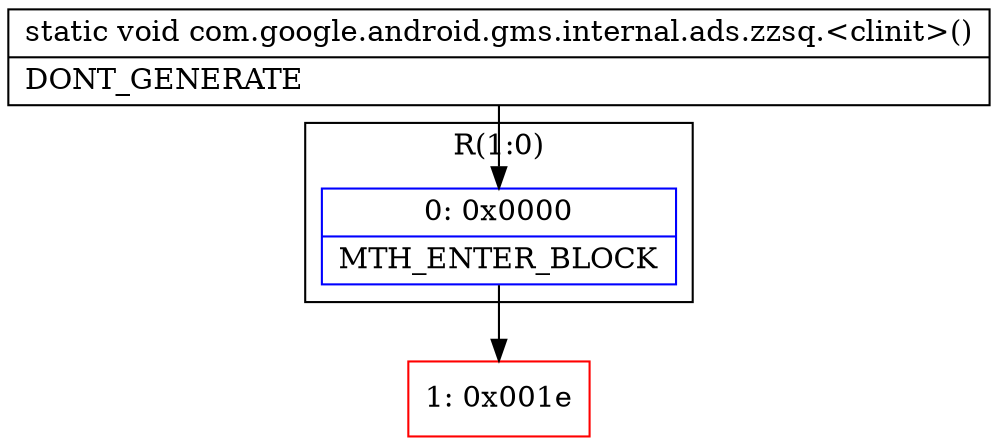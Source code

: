 digraph "CFG forcom.google.android.gms.internal.ads.zzsq.\<clinit\>()V" {
subgraph cluster_Region_1552638313 {
label = "R(1:0)";
node [shape=record,color=blue];
Node_0 [shape=record,label="{0\:\ 0x0000|MTH_ENTER_BLOCK\l}"];
}
Node_1 [shape=record,color=red,label="{1\:\ 0x001e}"];
MethodNode[shape=record,label="{static void com.google.android.gms.internal.ads.zzsq.\<clinit\>()  | DONT_GENERATE\l}"];
MethodNode -> Node_0;
Node_0 -> Node_1;
}

